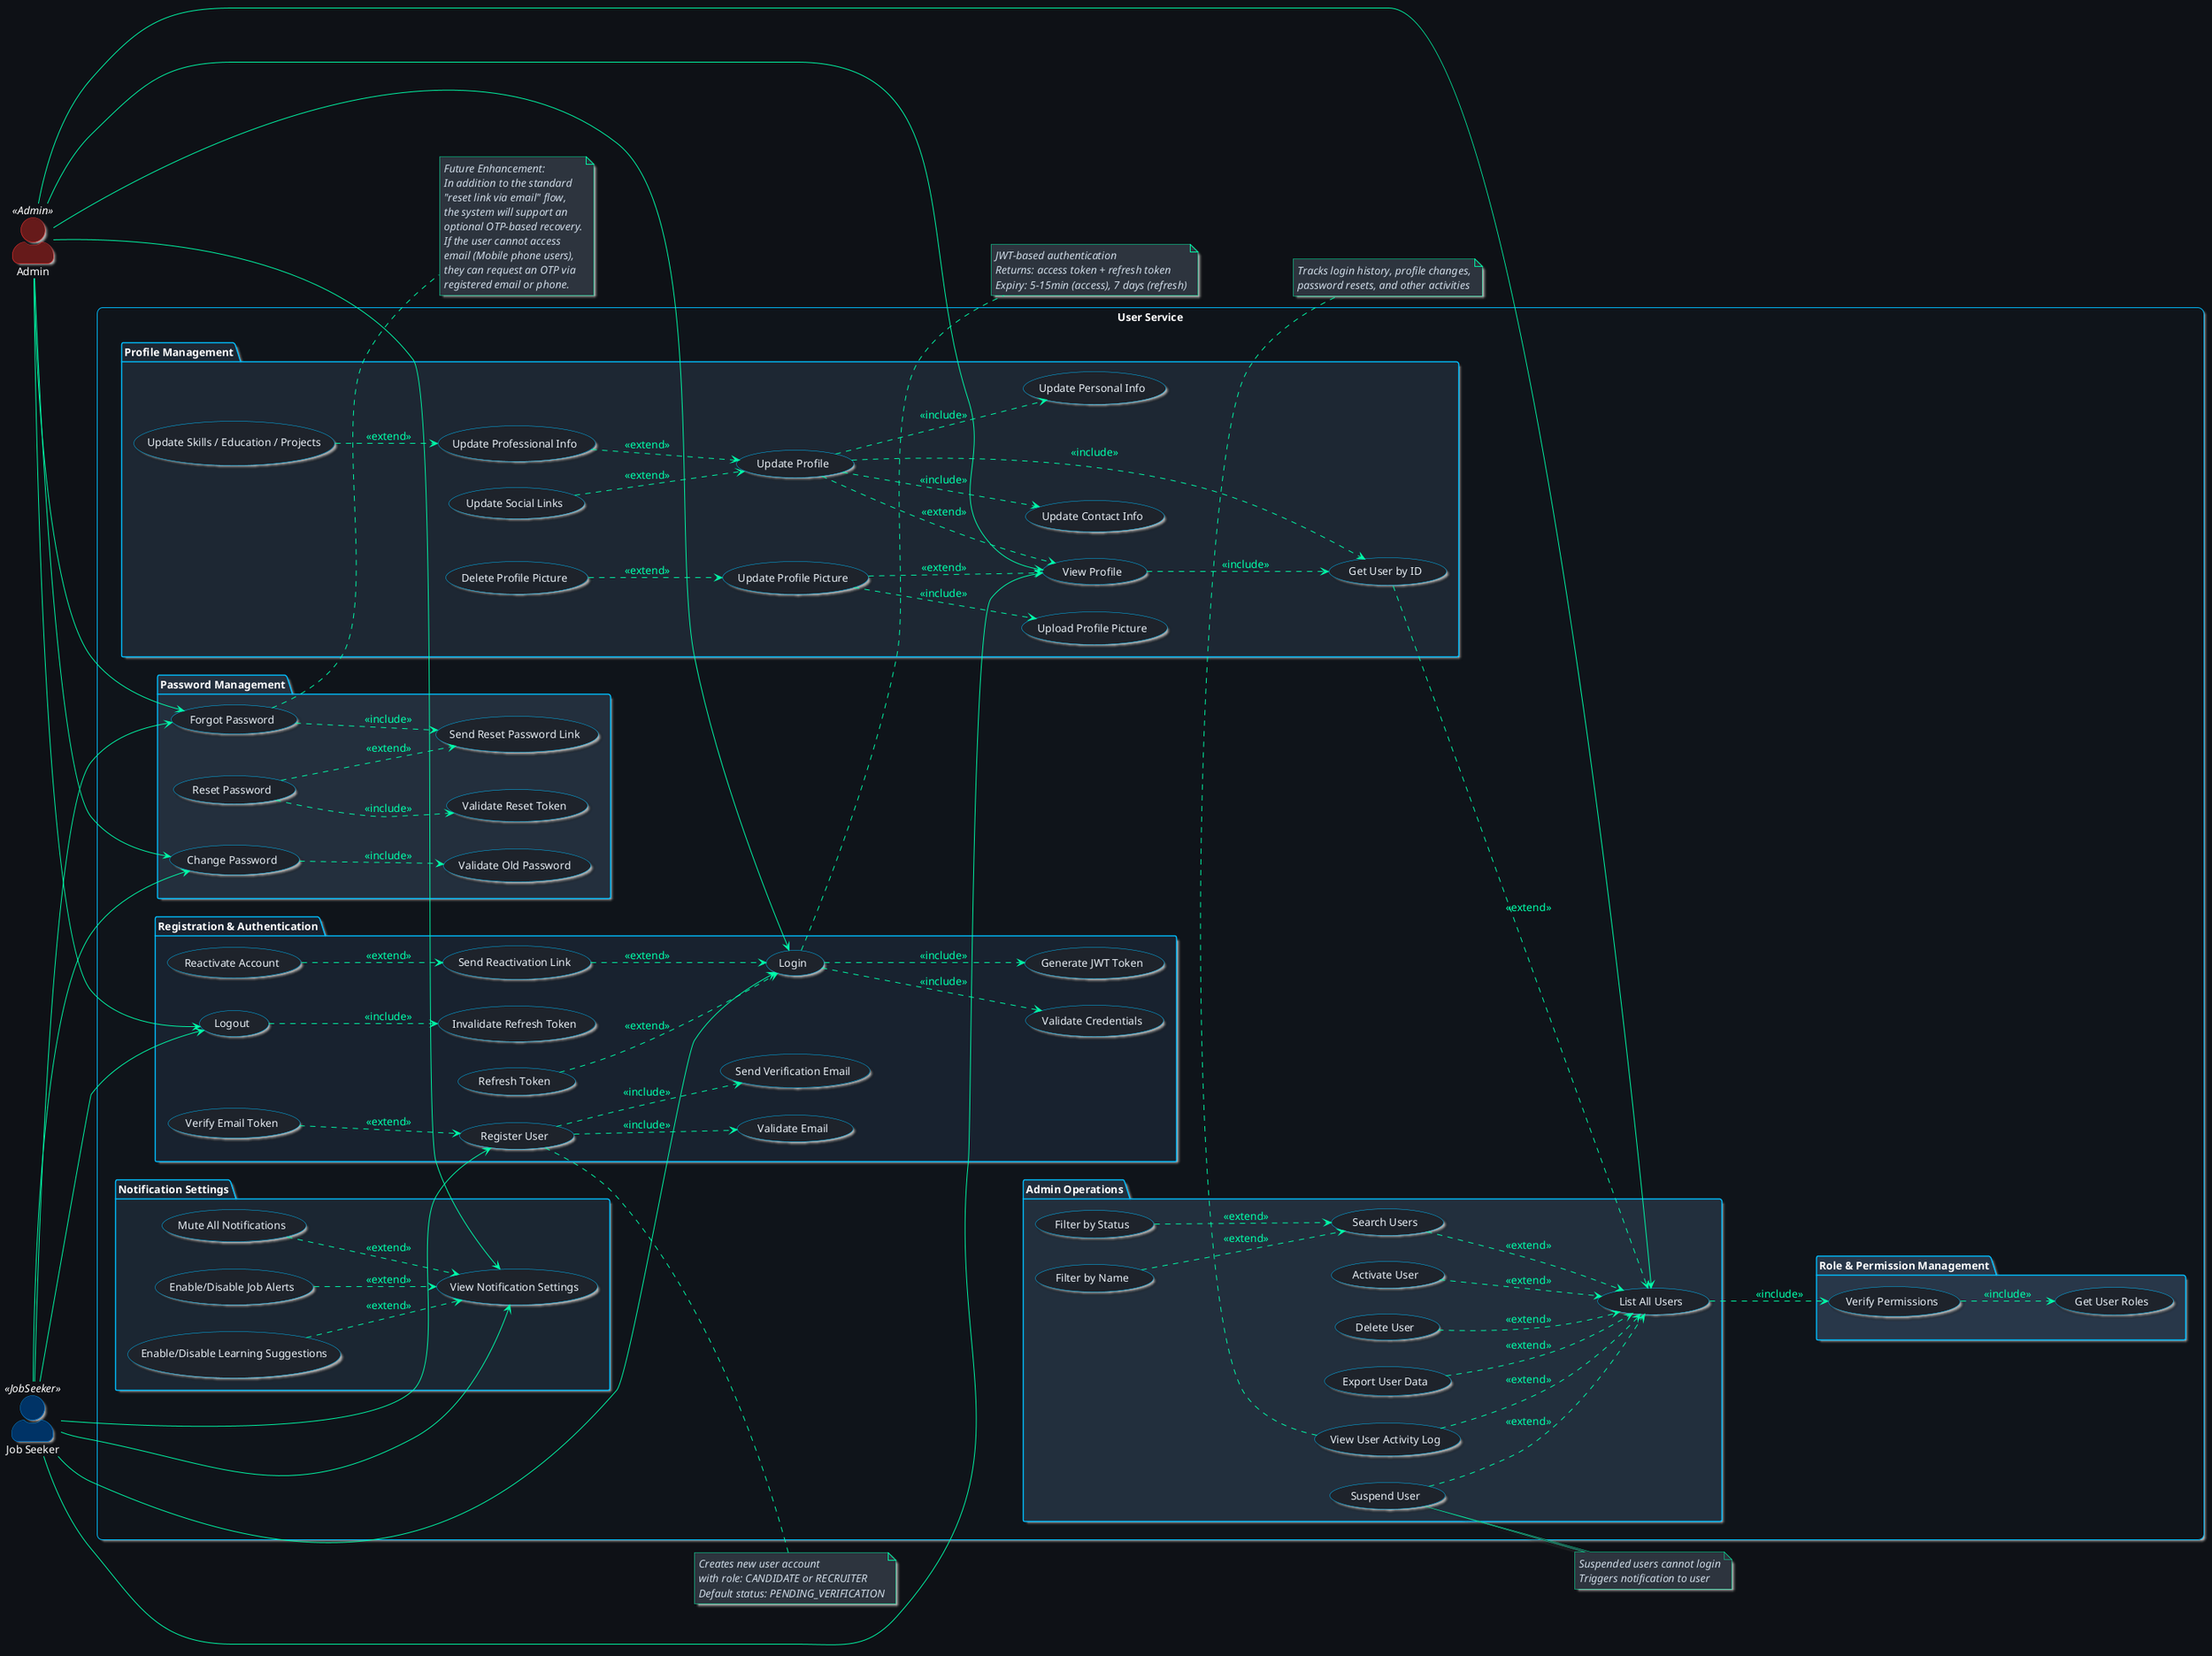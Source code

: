 @startuml User Service
left to right direction
skinparam actorStyle awesome

' 🌙 ====== Global Dark Theme ======
skinparam backgroundColor #0e1116
skinparam defaultFontName "Segoe UI"
skinparam defaultFontSize 14
skinparam shadowing true

' ====== Use Case Styling ======
skinparam usecase {
  BackgroundColor #1e232b
  BorderColor #00bfff
  ArrowColor #ffffff
  FontColor #e6edf3
  FontStyle plain
}

' ====== Package Styling ======
skinparam package {
  BackgroundColor #141820
  BorderColor #00bfff
  FontColor #ffffff
  FontStyle bold
}

' ====== Rectangle (System Boundary) ======
skinparam rectangle {
  BackgroundColor #0f141a
  BorderColor #00bfff
  RoundCorner 15
  FontColor #ffffff
  FontStyle bold
}

' ====== Note Styling ======
skinparam note {
  BackgroundColor #2d343e
  BorderColor #00ffaa
  FontColor #cdd9e5
  FontStyle italic
}

' ====== Actor Colors ======
skinparam actor {
  FontColor #ffffff
  BorderColor #00bfff
  BackgroundColor #1a2432
  FontSize 14
}

skinparam actor<<JobSeeker>> {
  BackgroundColor #003366
  BorderColor #0099ff
}
skinparam actor<<Recruiter>> {
  BackgroundColor #004d26
  BorderColor #00cc66
}
skinparam actor<<Admin>> {
  BackgroundColor #661a1a
  BorderColor #ff3333
}
skinparam actor<<System>> {
  BackgroundColor #4d4d00
  BorderColor #ffff00
}

' ====== Relationship Colors ======
skinparam Arrow {
  Color #00ffaa
  FontColor #00ffaa
}
skinparam Arrow<<include>> {
  Color #0099ff
  FontColor #0099ff
  LineStyle dotted
}
skinparam Arrow<<extend>> {
  Color #ff9900
  FontColor #ff9900
  LineStyle dashed
}

' ====== Actors ======
actor "Job Seeker" as JS <<JobSeeker>>
actor "Admin" as A <<Admin>>

rectangle "User Service" {
    
    ' ========== Registration & Authentication ==========
    package "Registration & Authentication" #18222f {
        usecase "Register User" as UC1
        usecase "Validate Email" as UC1a
        usecase "Send Verification Email" as UC1b
        usecase "Verify Email Token" as UC1c
        usecase "Login" as UC2
        usecase "Validate Credentials" as UC2a
        usecase "Generate JWT Token" as UC2b
        usecase "Send Reactivation Link" as UC2d
        usecase "Reactivate Account" as UC2e
        usecase "Refresh Token" as UC2c
        usecase "Logout" as UC3
        usecase "Invalidate Refresh Token" as UC3a
    }
    
    ' ========== Profile Management ==========
    package "Profile Management" #1d2733 {
        usecase "View Profile" as UC4
        usecase "Update Profile" as UC5
        usecase "Update Personal Info" as UC5a
        usecase "Update Contact Info" as UC5b
        usecase "Update Social Links" as UC5c
        usecase "Update Professional Info" as UC5d
        usecase "Update Skills / Education / Projects" as UC5e
        usecase "Update Profile Picture" as UC6
        usecase "Upload Profile Picture" as UC6a
        usecase "Delete Profile Picture" as UC6b
        usecase "Get User by ID" as UC7
    }
    
    ' ========== Password Management ==========
    package "Password Management" #232f3d {
        usecase "Change Password" as UC8
        usecase "Validate Old Password" as UC8a
        usecase "Forgot Password" as UC9
        usecase "Send Reset Password Link" as UC9a
        usecase "Reset Password" as UC10
        usecase "Validate Reset Token" as UC10a
    }
    
    ' ========== User Role Management ==========
    package "Role & Permission Management" #283749 {
        usecase "Get User Roles" as UC13
        usecase "Verify Permissions" as UC14
    }
    
    ' ========== Notification Preferences ==========
    package "Notification Settings" #1b2632 {
        usecase "View Notification Settings" as UC15
        usecase "Enable/Disable Job Alerts" as UC16
        usecase "Enable/Disable Learning Suggestions" as UC17
        usecase "Mute All Notifications" as UC18
    }
    
    ' ========== Admin Functions ==========
    package "Admin Operations" #222f3d {
        usecase "List All Users" as UC19
        usecase "Search Users" as UC20
        usecase "Filter by Status" as UC20b
        usecase "Filter by Name" as UC20c
        usecase "Suspend User" as UC21
        usecase "Activate User" as UC22
        usecase "Delete User" as UC23
        usecase "View User Activity Log" as UC24
        usecase "Export User Data" as UC25
    }
}

' ========== Job Seeker Associations ==========
JS --> UC1
JS --> UC2
JS --> UC3
JS --> UC4
JS --> UC8
JS --> UC9
JS --> UC15

' ========== Admin Associations ==========
A --> UC2
A --> UC3
A --> UC4
A --> UC8
A --> UC9
A --> UC15
A --> UC19

' ========== Include Relationships ==========
UC1 ..> UC1a : <<include>>
UC1 ..> UC1b : <<include>>
UC2 ..> UC2a : <<include>>
UC2 ..> UC2b : <<include>>
UC3 ..> UC3a : <<include>>
UC4 ..> UC7 : <<include>>
UC5 ..> UC5a : <<include>>
UC5 ..> UC5b : <<include>>
UC5 ..> UC7 : <<include>>
UC6 ..> UC6a : <<include>>
UC8 ..> UC8a : <<include>>
UC9 ..> UC9a : <<include>>
UC10 ..> UC10a : <<include>>
UC14 ..> UC13 : <<include>>
UC19 ..> UC14 : <<include>>

' ========== Extend Relationships ==========
UC1c ..> UC1 : <<extend>>
UC2c ..> UC2 : <<extend>>
UC2d ..> UC2 : <<extend>>
UC2e ..> UC2d : <<extend>>
UC5c ..> UC5 : <<extend>>
UC5d ..> UC5 : <<extend>>
UC5e ..> UC5d : <<extend>>
UC5 ..> UC4 : <<extend>>
UC6 ..> UC4 : <<extend>>
UC6b ..> UC6 : <<extend>>
UC7 ..> UC19 : <<extend>>
UC10 ..> UC9a : <<extend>>
UC16 ..> UC15 : <<extend>>
UC17 ..> UC15 : <<extend>>
UC18 ..> UC15 : <<extend>>
UC20 ..> UC19 : <<extend>>
UC20b ..> UC20 : <<extend>>
UC20c ..> UC20 : <<extend>>
UC21 ..> UC19 : <<extend>>
UC22 ..> UC19 : <<extend>>
UC23 ..> UC19 : <<extend>>
UC24 ..> UC19 : <<extend>>
UC25 ..> UC19 : <<extend>>

' ====== Notes ======
note right of UC1
  Creates new user account
  with role: CANDIDATE or RECRUITER
  Default status: PENDING_VERIFICATION
end note

note right of UC2
  JWT-based authentication
  Returns: access token + refresh token
  Expiry: 5-15min (access), 7 days (refresh)
end note

note right of UC21
  Suspended users cannot login
  Triggers notification to user
end note

note bottom of UC24
  Tracks login history, profile changes,
  password resets, and other activities
end note

note right of UC9
  Future Enhancement:
  In addition to the standard
  "reset link via email" flow,
  the system will support an
  optional OTP-based recovery.
  If the user cannot access
  email (Mobile phone users),
  they can request an OTP via
  registered email or phone.
end note

@enduml